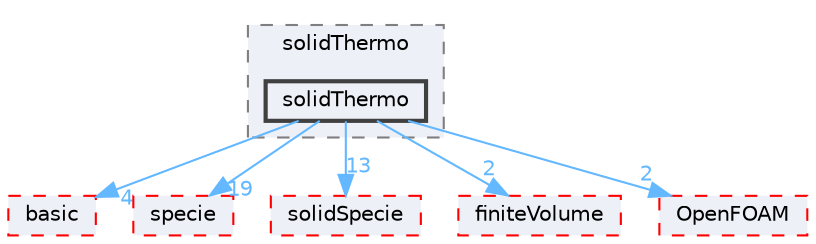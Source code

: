 digraph "src/thermophysicalModels/solidThermo/solidThermo"
{
 // LATEX_PDF_SIZE
  bgcolor="transparent";
  edge [fontname=Helvetica,fontsize=10,labelfontname=Helvetica,labelfontsize=10];
  node [fontname=Helvetica,fontsize=10,shape=box,height=0.2,width=0.4];
  compound=true
  subgraph clusterdir_b0a4276768a9e3782bd6f894861ddaf3 {
    graph [ bgcolor="#edf0f7", pencolor="grey50", label="solidThermo", fontname=Helvetica,fontsize=10 style="filled,dashed", URL="dir_b0a4276768a9e3782bd6f894861ddaf3.html",tooltip=""]
  dir_ed5541df9ad7bd668902e88807c878ec [label="solidThermo", fillcolor="#edf0f7", color="grey25", style="filled,bold", URL="dir_ed5541df9ad7bd668902e88807c878ec.html",tooltip=""];
  }
  dir_38cb9973e0eaf6834e10b18bff965c4b [label="basic", fillcolor="#edf0f7", color="red", style="filled,dashed", URL="dir_38cb9973e0eaf6834e10b18bff965c4b.html",tooltip=""];
  dir_5c4bf53b114f4c9237cd4ef0431fc9bd [label="specie", fillcolor="#edf0f7", color="red", style="filled,dashed", URL="dir_5c4bf53b114f4c9237cd4ef0431fc9bd.html",tooltip=""];
  dir_640adc73b6f298758d016476c5bdb471 [label="solidSpecie", fillcolor="#edf0f7", color="red", style="filled,dashed", URL="dir_640adc73b6f298758d016476c5bdb471.html",tooltip=""];
  dir_9bd15774b555cf7259a6fa18f99fe99b [label="finiteVolume", fillcolor="#edf0f7", color="red", style="filled,dashed", URL="dir_9bd15774b555cf7259a6fa18f99fe99b.html",tooltip=""];
  dir_c5473ff19b20e6ec4dfe5c310b3778a8 [label="OpenFOAM", fillcolor="#edf0f7", color="red", style="filled,dashed", URL="dir_c5473ff19b20e6ec4dfe5c310b3778a8.html",tooltip=""];
  dir_ed5541df9ad7bd668902e88807c878ec->dir_38cb9973e0eaf6834e10b18bff965c4b [headlabel="4", labeldistance=1.5 headhref="dir_003644_000219.html" href="dir_003644_000219.html" color="steelblue1" fontcolor="steelblue1"];
  dir_ed5541df9ad7bd668902e88807c878ec->dir_5c4bf53b114f4c9237cd4ef0431fc9bd [headlabel="19", labeldistance=1.5 headhref="dir_003644_003683.html" href="dir_003644_003683.html" color="steelblue1" fontcolor="steelblue1"];
  dir_ed5541df9ad7bd668902e88807c878ec->dir_640adc73b6f298758d016476c5bdb471 [headlabel="13", labeldistance=1.5 headhref="dir_003644_003642.html" href="dir_003644_003642.html" color="steelblue1" fontcolor="steelblue1"];
  dir_ed5541df9ad7bd668902e88807c878ec->dir_9bd15774b555cf7259a6fa18f99fe99b [headlabel="2", labeldistance=1.5 headhref="dir_003644_001387.html" href="dir_003644_001387.html" color="steelblue1" fontcolor="steelblue1"];
  dir_ed5541df9ad7bd668902e88807c878ec->dir_c5473ff19b20e6ec4dfe5c310b3778a8 [headlabel="2", labeldistance=1.5 headhref="dir_003644_002695.html" href="dir_003644_002695.html" color="steelblue1" fontcolor="steelblue1"];
}

